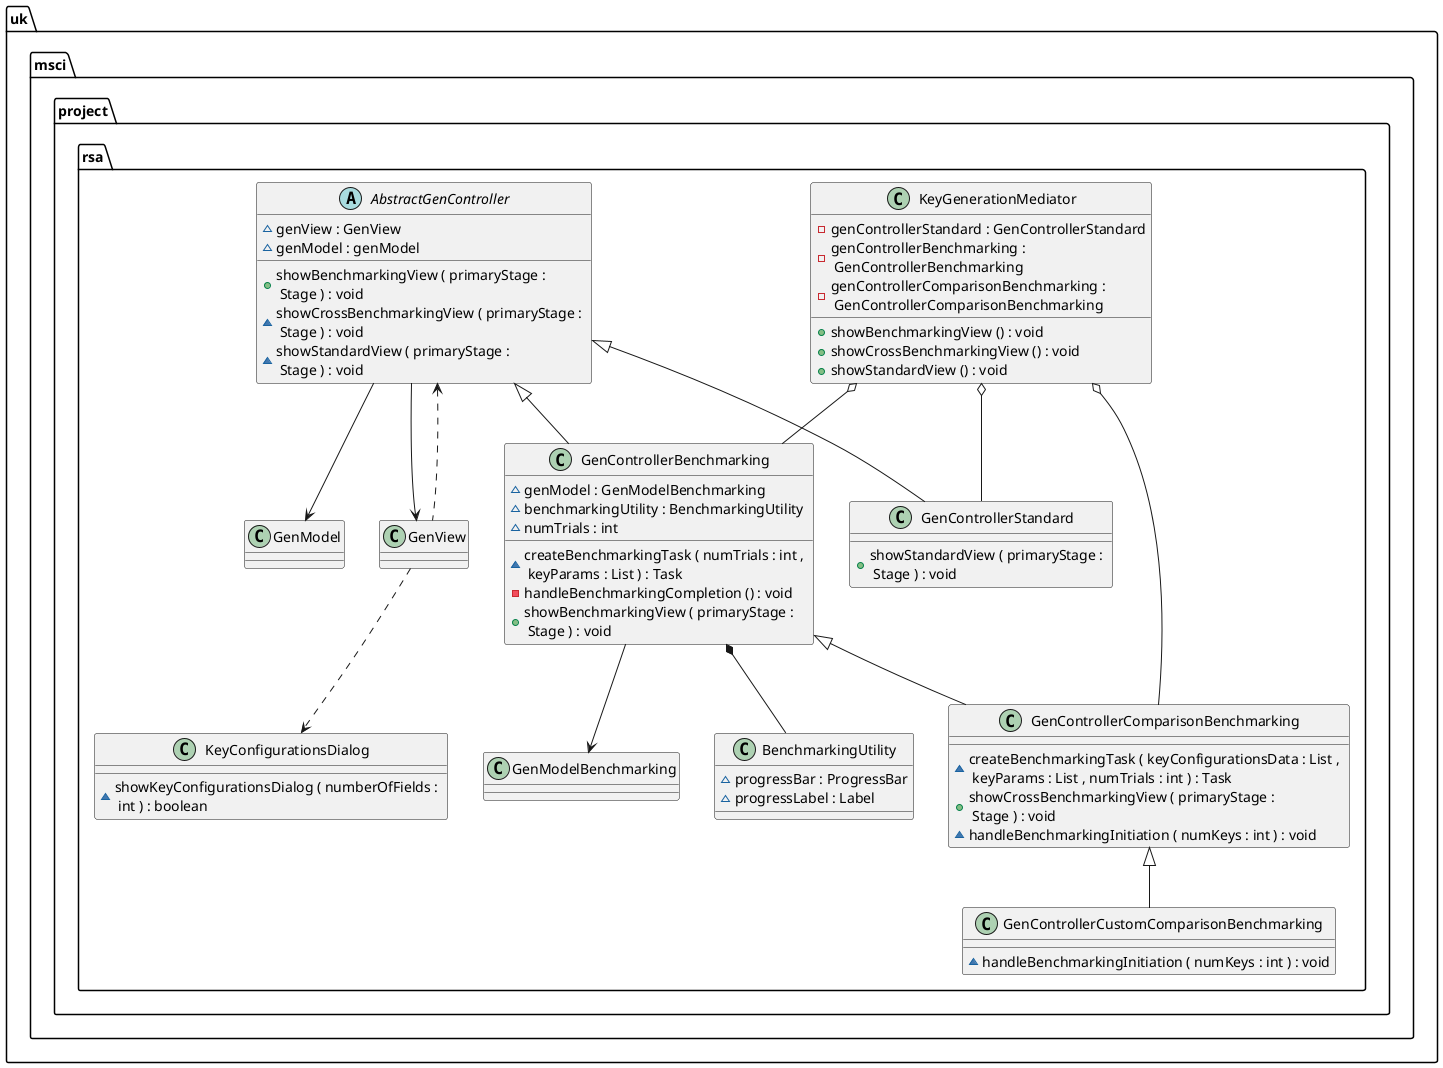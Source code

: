 @startuml

class uk.msci.project.rsa.KeyGenerationMediator {
  {field} -genControllerStandard : GenControllerStandard
  {field} -genControllerBenchmarking : \n GenControllerBenchmarking
  {field} -genControllerComparisonBenchmarking : \n GenControllerComparisonBenchmarking
	{method} +showBenchmarkingView () : void
	{method} +showCrossBenchmarkingView () : void
	{method} +showStandardView () : void
}

abstract class uk.msci.project.rsa.AbstractGenController {
	{field} ~genView : GenView
	{field} ~genModel : genModel
	{method} +showBenchmarkingView ( primaryStage : \n Stage ) : void
	{method} ~showCrossBenchmarkingView ( primaryStage : \n Stage ) : void
	{method} ~showStandardView ( primaryStage : \n Stage ) : void
}

class uk.msci.project.rsa.GenControllerStandard extends uk.msci.project.rsa.AbstractGenController {
	{method} +showStandardView ( primaryStage : \n Stage ) : void
}

class uk.msci.project.rsa.GenControllerBenchmarking extends uk.msci.project.rsa.AbstractGenController {
  {field} ~genModel : GenModelBenchmarking
  {field} ~benchmarkingUtility : BenchmarkingUtility
	{field} ~numTrials : int
	{method} ~createBenchmarkingTask ( numTrials : int , \n keyParams : List ) : Task
	{method} -handleBenchmarkingCompletion () : void
	{method} +showBenchmarkingView ( primaryStage : \n Stage ) : void
}

class uk.msci.project.rsa.GenControllerComparisonBenchmarking extends uk.msci.project.rsa.GenControllerBenchmarking{
	{method} ~createBenchmarkingTask ( keyConfigurationsData : List , \n keyParams : List , numTrials : int ) : Task
	{method} +showCrossBenchmarkingView ( primaryStage : \n Stage ) : void
	{method} ~handleBenchmarkingInitiation ( numKeys : int ) : void
}

class uk.msci.project.rsa.GenControllerCustomComparisonBenchmarking extends uk.msci.project.rsa.GenControllerComparisonBenchmarking {
  	{method} ~handleBenchmarkingInitiation ( numKeys : int ) : void
}

class uk.msci.project.rsa.GenView {}

class uk.msci.project.rsa.KeyConfigurationsDialog {
	{method} ~showKeyConfigurationsDialog ( numberOfFields : \n int ) : boolean
}

class uk.msci.project.rsa.BenchmarkingUtility {
	{field} ~progressBar : ProgressBar
	{field} ~progressLabel : Label
}

uk.msci.project.rsa.AbstractGenController -->  uk.msci.project.rsa.GenView
uk.msci.project.rsa.AbstractGenController <..  uk.msci.project.rsa.GenView

uk.msci.project.rsa.KeyGenerationMediator o--  uk.msci.project.rsa.GenControllerBenchmarking
uk.msci.project.rsa.KeyGenerationMediator o-- uk.msci.project.rsa.GenControllerComparisonBenchmarking
uk.msci.project.rsa.KeyGenerationMediator o-- uk.msci.project.rsa.GenControllerStandard

uk.msci.project.rsa.AbstractGenController -->  uk.msci.project.rsa.GenModel
uk.msci.project.rsa.GenControllerBenchmarking -->  uk.msci.project.rsa.GenModelBenchmarking

uk.msci.project.rsa.GenView ..>  uk.msci.project.rsa.KeyConfigurationsDialog

uk.msci.project.rsa.GenControllerBenchmarking *-- uk.msci.project.rsa.BenchmarkingUtility

@enduml
